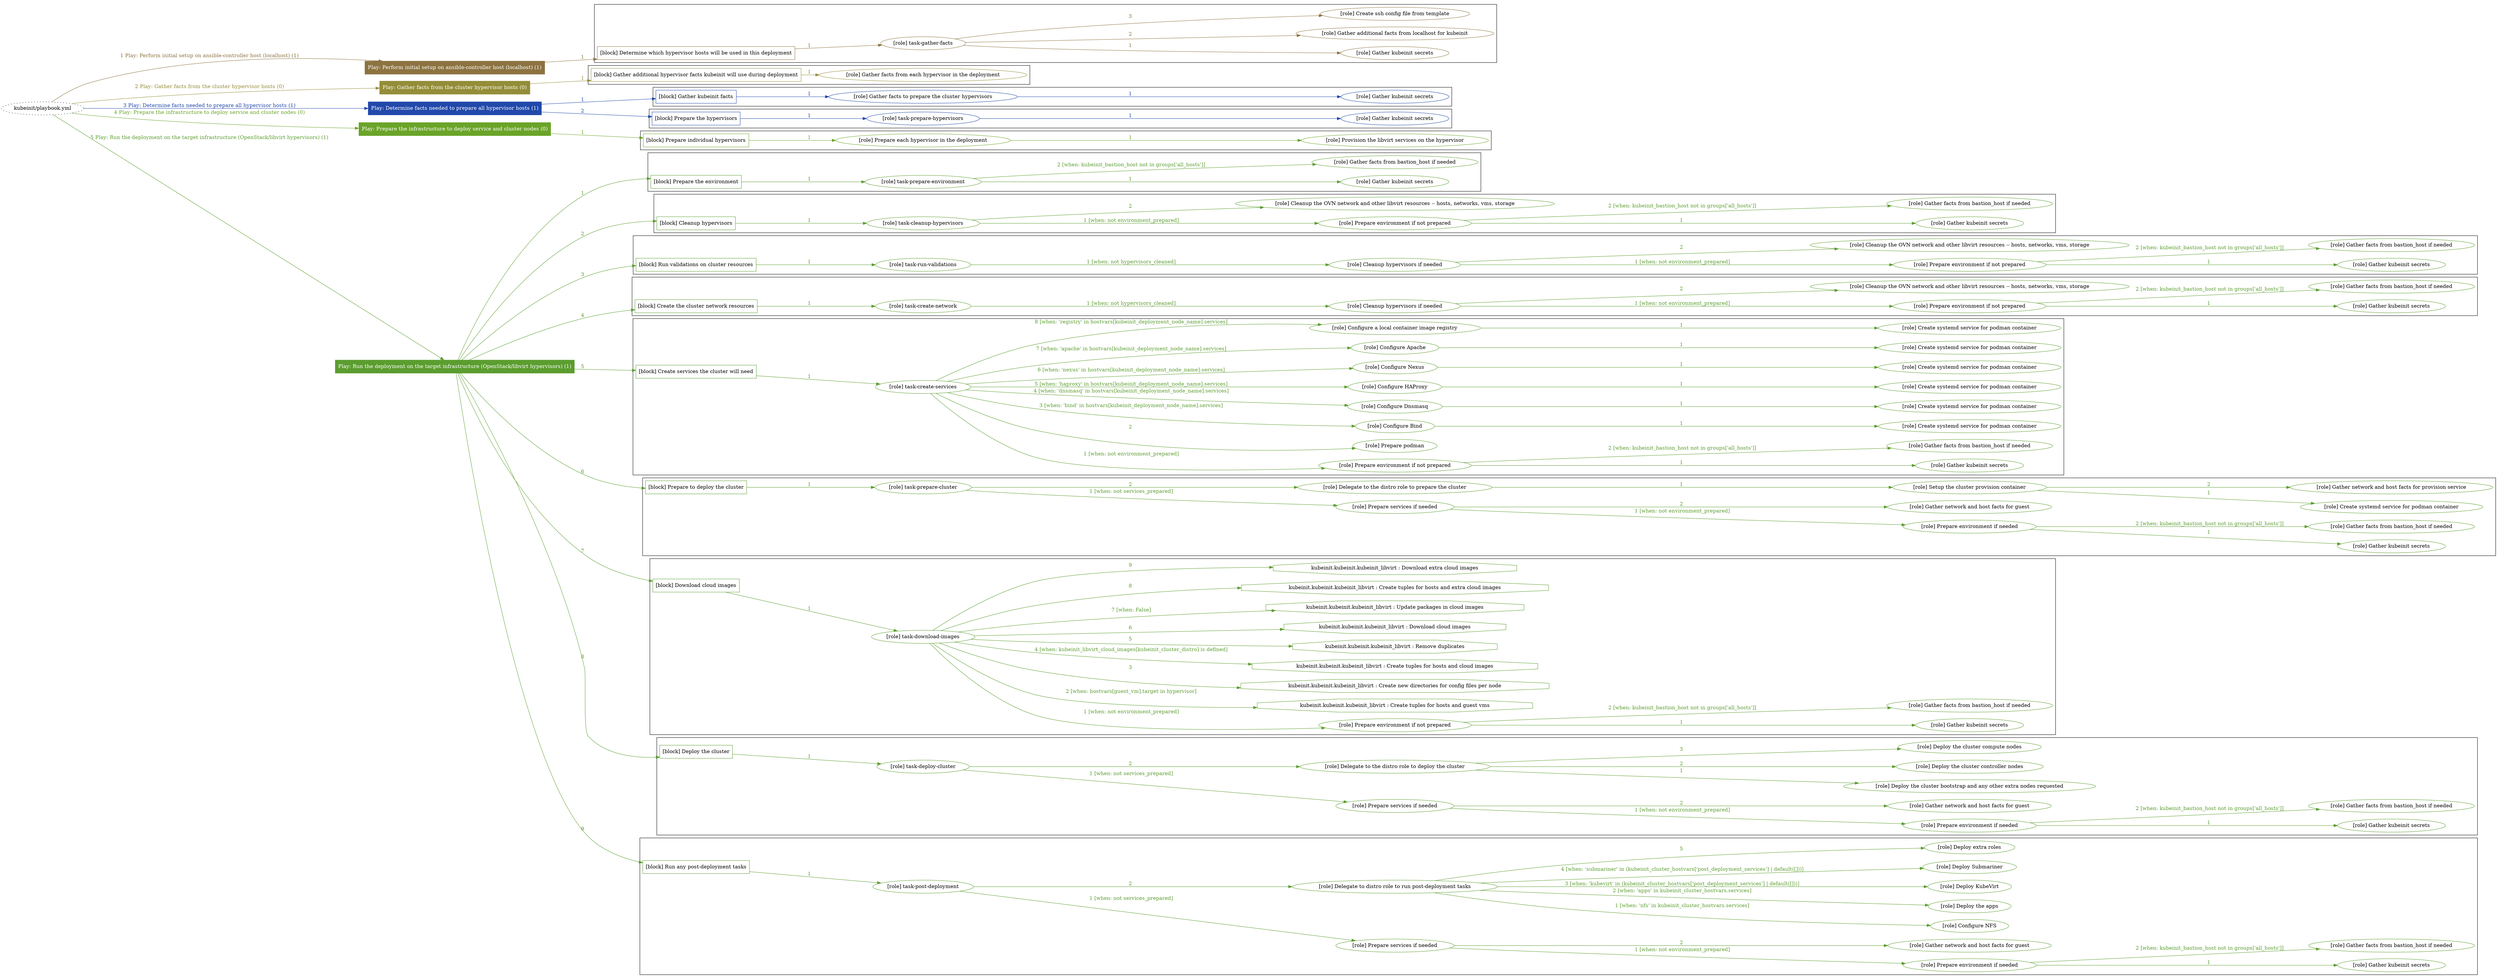 digraph {
	graph [concentrate=true ordering=in rankdir=LR ratio=fill]
	edge [esep=5 sep=10]
	"kubeinit/playbook.yml" [URL="/home/runner/work/kubeinit/kubeinit/kubeinit/playbook.yml" id=playbook_5574d47b style=dotted]
	"kubeinit/playbook.yml" -> play_efaaedbd [label="1 Play: Perform initial setup on ansible-controller host (localhost) (1)" color="#8c7340" fontcolor="#8c7340" id=edge_play_efaaedbd labeltooltip="1 Play: Perform initial setup on ansible-controller host (localhost) (1)" tooltip="1 Play: Perform initial setup on ansible-controller host (localhost) (1)"]
	subgraph "Play: Perform initial setup on ansible-controller host (localhost) (1)" {
		play_efaaedbd [label="Play: Perform initial setup on ansible-controller host (localhost) (1)" URL="/home/runner/work/kubeinit/kubeinit/kubeinit/playbook.yml" color="#8c7340" fontcolor="#ffffff" id=play_efaaedbd shape=box style=filled tooltip=localhost]
		play_efaaedbd -> block_be80c992 [label=1 color="#8c7340" fontcolor="#8c7340" id=edge_block_be80c992 labeltooltip=1 tooltip=1]
		subgraph cluster_block_be80c992 {
			block_be80c992 [label="[block] Determine which hypervisor hosts will be used in this deployment" URL="/home/runner/work/kubeinit/kubeinit/kubeinit/playbook.yml" color="#8c7340" id=block_be80c992 labeltooltip="Determine which hypervisor hosts will be used in this deployment" shape=box tooltip="Determine which hypervisor hosts will be used in this deployment"]
			block_be80c992 -> role_4907c255 [label="1 " color="#8c7340" fontcolor="#8c7340" id=edge_role_4907c255 labeltooltip="1 " tooltip="1 "]
			subgraph "task-gather-facts" {
				role_4907c255 [label="[role] task-gather-facts" URL="/home/runner/work/kubeinit/kubeinit/kubeinit/playbook.yml" color="#8c7340" id=role_4907c255 tooltip="task-gather-facts"]
				role_4907c255 -> role_66f04353 [label="1 " color="#8c7340" fontcolor="#8c7340" id=edge_role_66f04353 labeltooltip="1 " tooltip="1 "]
				subgraph "Gather kubeinit secrets" {
					role_66f04353 [label="[role] Gather kubeinit secrets" URL="/home/runner/.ansible/collections/ansible_collections/kubeinit/kubeinit/roles/kubeinit_prepare/tasks/build_hypervisors_group.yml" color="#8c7340" id=role_66f04353 tooltip="Gather kubeinit secrets"]
				}
				role_4907c255 -> role_47b46c3b [label="2 " color="#8c7340" fontcolor="#8c7340" id=edge_role_47b46c3b labeltooltip="2 " tooltip="2 "]
				subgraph "Gather additional facts from localhost for kubeinit" {
					role_47b46c3b [label="[role] Gather additional facts from localhost for kubeinit" URL="/home/runner/.ansible/collections/ansible_collections/kubeinit/kubeinit/roles/kubeinit_prepare/tasks/build_hypervisors_group.yml" color="#8c7340" id=role_47b46c3b tooltip="Gather additional facts from localhost for kubeinit"]
				}
				role_4907c255 -> role_70f7f80c [label="3 " color="#8c7340" fontcolor="#8c7340" id=edge_role_70f7f80c labeltooltip="3 " tooltip="3 "]
				subgraph "Create ssh config file from template" {
					role_70f7f80c [label="[role] Create ssh config file from template" URL="/home/runner/.ansible/collections/ansible_collections/kubeinit/kubeinit/roles/kubeinit_prepare/tasks/build_hypervisors_group.yml" color="#8c7340" id=role_70f7f80c tooltip="Create ssh config file from template"]
				}
			}
		}
	}
	"kubeinit/playbook.yml" -> play_ad003c8d [label="2 Play: Gather facts from the cluster hypervisor hosts (0)" color="#948d38" fontcolor="#948d38" id=edge_play_ad003c8d labeltooltip="2 Play: Gather facts from the cluster hypervisor hosts (0)" tooltip="2 Play: Gather facts from the cluster hypervisor hosts (0)"]
	subgraph "Play: Gather facts from the cluster hypervisor hosts (0)" {
		play_ad003c8d [label="Play: Gather facts from the cluster hypervisor hosts (0)" URL="/home/runner/work/kubeinit/kubeinit/kubeinit/playbook.yml" color="#948d38" fontcolor="#ffffff" id=play_ad003c8d shape=box style=filled tooltip="Play: Gather facts from the cluster hypervisor hosts (0)"]
		play_ad003c8d -> block_4403f5e2 [label=1 color="#948d38" fontcolor="#948d38" id=edge_block_4403f5e2 labeltooltip=1 tooltip=1]
		subgraph cluster_block_4403f5e2 {
			block_4403f5e2 [label="[block] Gather additional hypervisor facts kubeinit will use during deployment" URL="/home/runner/work/kubeinit/kubeinit/kubeinit/playbook.yml" color="#948d38" id=block_4403f5e2 labeltooltip="Gather additional hypervisor facts kubeinit will use during deployment" shape=box tooltip="Gather additional hypervisor facts kubeinit will use during deployment"]
			block_4403f5e2 -> role_fa6f862f [label="1 " color="#948d38" fontcolor="#948d38" id=edge_role_fa6f862f labeltooltip="1 " tooltip="1 "]
			subgraph "Gather facts from each hypervisor in the deployment" {
				role_fa6f862f [label="[role] Gather facts from each hypervisor in the deployment" URL="/home/runner/work/kubeinit/kubeinit/kubeinit/playbook.yml" color="#948d38" id=role_fa6f862f tooltip="Gather facts from each hypervisor in the deployment"]
			}
		}
	}
	"kubeinit/playbook.yml" -> play_78705329 [label="3 Play: Determine facts needed to prepare all hypervisor hosts (1)" color="#2148ab" fontcolor="#2148ab" id=edge_play_78705329 labeltooltip="3 Play: Determine facts needed to prepare all hypervisor hosts (1)" tooltip="3 Play: Determine facts needed to prepare all hypervisor hosts (1)"]
	subgraph "Play: Determine facts needed to prepare all hypervisor hosts (1)" {
		play_78705329 [label="Play: Determine facts needed to prepare all hypervisor hosts (1)" URL="/home/runner/work/kubeinit/kubeinit/kubeinit/playbook.yml" color="#2148ab" fontcolor="#ffffff" id=play_78705329 shape=box style=filled tooltip=localhost]
		play_78705329 -> block_fab9b872 [label=1 color="#2148ab" fontcolor="#2148ab" id=edge_block_fab9b872 labeltooltip=1 tooltip=1]
		subgraph cluster_block_fab9b872 {
			block_fab9b872 [label="[block] Gather kubeinit facts" URL="/home/runner/work/kubeinit/kubeinit/kubeinit/playbook.yml" color="#2148ab" id=block_fab9b872 labeltooltip="Gather kubeinit facts" shape=box tooltip="Gather kubeinit facts"]
			block_fab9b872 -> role_facc4a7f [label="1 " color="#2148ab" fontcolor="#2148ab" id=edge_role_facc4a7f labeltooltip="1 " tooltip="1 "]
			subgraph "Gather facts to prepare the cluster hypervisors" {
				role_facc4a7f [label="[role] Gather facts to prepare the cluster hypervisors" URL="/home/runner/work/kubeinit/kubeinit/kubeinit/playbook.yml" color="#2148ab" id=role_facc4a7f tooltip="Gather facts to prepare the cluster hypervisors"]
				role_facc4a7f -> role_8eee505b [label="1 " color="#2148ab" fontcolor="#2148ab" id=edge_role_8eee505b labeltooltip="1 " tooltip="1 "]
				subgraph "Gather kubeinit secrets" {
					role_8eee505b [label="[role] Gather kubeinit secrets" URL="/home/runner/.ansible/collections/ansible_collections/kubeinit/kubeinit/roles/kubeinit_prepare/tasks/gather_kubeinit_facts.yml" color="#2148ab" id=role_8eee505b tooltip="Gather kubeinit secrets"]
				}
			}
		}
		play_78705329 -> block_17965f5e [label=2 color="#2148ab" fontcolor="#2148ab" id=edge_block_17965f5e labeltooltip=2 tooltip=2]
		subgraph cluster_block_17965f5e {
			block_17965f5e [label="[block] Prepare the hypervisors" URL="/home/runner/work/kubeinit/kubeinit/kubeinit/playbook.yml" color="#2148ab" id=block_17965f5e labeltooltip="Prepare the hypervisors" shape=box tooltip="Prepare the hypervisors"]
			block_17965f5e -> role_9a1d8f08 [label="1 " color="#2148ab" fontcolor="#2148ab" id=edge_role_9a1d8f08 labeltooltip="1 " tooltip="1 "]
			subgraph "task-prepare-hypervisors" {
				role_9a1d8f08 [label="[role] task-prepare-hypervisors" URL="/home/runner/work/kubeinit/kubeinit/kubeinit/playbook.yml" color="#2148ab" id=role_9a1d8f08 tooltip="task-prepare-hypervisors"]
				role_9a1d8f08 -> role_acd3289c [label="1 " color="#2148ab" fontcolor="#2148ab" id=edge_role_acd3289c labeltooltip="1 " tooltip="1 "]
				subgraph "Gather kubeinit secrets" {
					role_acd3289c [label="[role] Gather kubeinit secrets" URL="/home/runner/.ansible/collections/ansible_collections/kubeinit/kubeinit/roles/kubeinit_prepare/tasks/gather_kubeinit_facts.yml" color="#2148ab" id=role_acd3289c tooltip="Gather kubeinit secrets"]
				}
			}
		}
	}
	"kubeinit/playbook.yml" -> play_6808b8c1 [label="4 Play: Prepare the infrastructure to deploy service and cluster nodes (0)" color="#6aa428" fontcolor="#6aa428" id=edge_play_6808b8c1 labeltooltip="4 Play: Prepare the infrastructure to deploy service and cluster nodes (0)" tooltip="4 Play: Prepare the infrastructure to deploy service and cluster nodes (0)"]
	subgraph "Play: Prepare the infrastructure to deploy service and cluster nodes (0)" {
		play_6808b8c1 [label="Play: Prepare the infrastructure to deploy service and cluster nodes (0)" URL="/home/runner/work/kubeinit/kubeinit/kubeinit/playbook.yml" color="#6aa428" fontcolor="#ffffff" id=play_6808b8c1 shape=box style=filled tooltip="Play: Prepare the infrastructure to deploy service and cluster nodes (0)"]
		play_6808b8c1 -> block_9ea37d31 [label=1 color="#6aa428" fontcolor="#6aa428" id=edge_block_9ea37d31 labeltooltip=1 tooltip=1]
		subgraph cluster_block_9ea37d31 {
			block_9ea37d31 [label="[block] Prepare individual hypervisors" URL="/home/runner/work/kubeinit/kubeinit/kubeinit/playbook.yml" color="#6aa428" id=block_9ea37d31 labeltooltip="Prepare individual hypervisors" shape=box tooltip="Prepare individual hypervisors"]
			block_9ea37d31 -> role_13fe3be4 [label="1 " color="#6aa428" fontcolor="#6aa428" id=edge_role_13fe3be4 labeltooltip="1 " tooltip="1 "]
			subgraph "Prepare each hypervisor in the deployment" {
				role_13fe3be4 [label="[role] Prepare each hypervisor in the deployment" URL="/home/runner/work/kubeinit/kubeinit/kubeinit/playbook.yml" color="#6aa428" id=role_13fe3be4 tooltip="Prepare each hypervisor in the deployment"]
				role_13fe3be4 -> role_abbfbe08 [label="1 " color="#6aa428" fontcolor="#6aa428" id=edge_role_abbfbe08 labeltooltip="1 " tooltip="1 "]
				subgraph "Provision the libvirt services on the hypervisor" {
					role_abbfbe08 [label="[role] Provision the libvirt services on the hypervisor" URL="/home/runner/.ansible/collections/ansible_collections/kubeinit/kubeinit/roles/kubeinit_prepare/tasks/prepare_hypervisor.yml" color="#6aa428" id=role_abbfbe08 tooltip="Provision the libvirt services on the hypervisor"]
				}
			}
		}
	}
	"kubeinit/playbook.yml" -> play_e068414d [label="5 Play: Run the deployment on the target infrastructure (OpenStack/libvirt hypervisors) (1)" color="#5b9d2f" fontcolor="#5b9d2f" id=edge_play_e068414d labeltooltip="5 Play: Run the deployment on the target infrastructure (OpenStack/libvirt hypervisors) (1)" tooltip="5 Play: Run the deployment on the target infrastructure (OpenStack/libvirt hypervisors) (1)"]
	subgraph "Play: Run the deployment on the target infrastructure (OpenStack/libvirt hypervisors) (1)" {
		play_e068414d [label="Play: Run the deployment on the target infrastructure (OpenStack/libvirt hypervisors) (1)" URL="/home/runner/work/kubeinit/kubeinit/kubeinit/playbook.yml" color="#5b9d2f" fontcolor="#ffffff" id=play_e068414d shape=box style=filled tooltip=localhost]
		play_e068414d -> block_a24ca590 [label=1 color="#5b9d2f" fontcolor="#5b9d2f" id=edge_block_a24ca590 labeltooltip=1 tooltip=1]
		subgraph cluster_block_a24ca590 {
			block_a24ca590 [label="[block] Prepare the environment" URL="/home/runner/work/kubeinit/kubeinit/kubeinit/playbook.yml" color="#5b9d2f" id=block_a24ca590 labeltooltip="Prepare the environment" shape=box tooltip="Prepare the environment"]
			block_a24ca590 -> role_78e5b63f [label="1 " color="#5b9d2f" fontcolor="#5b9d2f" id=edge_role_78e5b63f labeltooltip="1 " tooltip="1 "]
			subgraph "task-prepare-environment" {
				role_78e5b63f [label="[role] task-prepare-environment" URL="/home/runner/work/kubeinit/kubeinit/kubeinit/playbook.yml" color="#5b9d2f" id=role_78e5b63f tooltip="task-prepare-environment"]
				role_78e5b63f -> role_f8fb3b05 [label="1 " color="#5b9d2f" fontcolor="#5b9d2f" id=edge_role_f8fb3b05 labeltooltip="1 " tooltip="1 "]
				subgraph "Gather kubeinit secrets" {
					role_f8fb3b05 [label="[role] Gather kubeinit secrets" URL="/home/runner/.ansible/collections/ansible_collections/kubeinit/kubeinit/roles/kubeinit_prepare/tasks/gather_kubeinit_facts.yml" color="#5b9d2f" id=role_f8fb3b05 tooltip="Gather kubeinit secrets"]
				}
				role_78e5b63f -> role_6b4f7113 [label="2 [when: kubeinit_bastion_host not in groups['all_hosts']]" color="#5b9d2f" fontcolor="#5b9d2f" id=edge_role_6b4f7113 labeltooltip="2 [when: kubeinit_bastion_host not in groups['all_hosts']]" tooltip="2 [when: kubeinit_bastion_host not in groups['all_hosts']]"]
				subgraph "Gather facts from bastion_host if needed" {
					role_6b4f7113 [label="[role] Gather facts from bastion_host if needed" URL="/home/runner/.ansible/collections/ansible_collections/kubeinit/kubeinit/roles/kubeinit_prepare/tasks/main.yml" color="#5b9d2f" id=role_6b4f7113 tooltip="Gather facts from bastion_host if needed"]
				}
			}
		}
		play_e068414d -> block_6bac7853 [label=2 color="#5b9d2f" fontcolor="#5b9d2f" id=edge_block_6bac7853 labeltooltip=2 tooltip=2]
		subgraph cluster_block_6bac7853 {
			block_6bac7853 [label="[block] Cleanup hypervisors" URL="/home/runner/work/kubeinit/kubeinit/kubeinit/playbook.yml" color="#5b9d2f" id=block_6bac7853 labeltooltip="Cleanup hypervisors" shape=box tooltip="Cleanup hypervisors"]
			block_6bac7853 -> role_c4df9ad9 [label="1 " color="#5b9d2f" fontcolor="#5b9d2f" id=edge_role_c4df9ad9 labeltooltip="1 " tooltip="1 "]
			subgraph "task-cleanup-hypervisors" {
				role_c4df9ad9 [label="[role] task-cleanup-hypervisors" URL="/home/runner/work/kubeinit/kubeinit/kubeinit/playbook.yml" color="#5b9d2f" id=role_c4df9ad9 tooltip="task-cleanup-hypervisors"]
				role_c4df9ad9 -> role_1fa34270 [label="1 [when: not environment_prepared]" color="#5b9d2f" fontcolor="#5b9d2f" id=edge_role_1fa34270 labeltooltip="1 [when: not environment_prepared]" tooltip="1 [when: not environment_prepared]"]
				subgraph "Prepare environment if not prepared" {
					role_1fa34270 [label="[role] Prepare environment if not prepared" URL="/home/runner/.ansible/collections/ansible_collections/kubeinit/kubeinit/roles/kubeinit_libvirt/tasks/cleanup_hypervisors.yml" color="#5b9d2f" id=role_1fa34270 tooltip="Prepare environment if not prepared"]
					role_1fa34270 -> role_d3960803 [label="1 " color="#5b9d2f" fontcolor="#5b9d2f" id=edge_role_d3960803 labeltooltip="1 " tooltip="1 "]
					subgraph "Gather kubeinit secrets" {
						role_d3960803 [label="[role] Gather kubeinit secrets" URL="/home/runner/.ansible/collections/ansible_collections/kubeinit/kubeinit/roles/kubeinit_prepare/tasks/gather_kubeinit_facts.yml" color="#5b9d2f" id=role_d3960803 tooltip="Gather kubeinit secrets"]
					}
					role_1fa34270 -> role_41c220b5 [label="2 [when: kubeinit_bastion_host not in groups['all_hosts']]" color="#5b9d2f" fontcolor="#5b9d2f" id=edge_role_41c220b5 labeltooltip="2 [when: kubeinit_bastion_host not in groups['all_hosts']]" tooltip="2 [when: kubeinit_bastion_host not in groups['all_hosts']]"]
					subgraph "Gather facts from bastion_host if needed" {
						role_41c220b5 [label="[role] Gather facts from bastion_host if needed" URL="/home/runner/.ansible/collections/ansible_collections/kubeinit/kubeinit/roles/kubeinit_prepare/tasks/main.yml" color="#5b9d2f" id=role_41c220b5 tooltip="Gather facts from bastion_host if needed"]
					}
				}
				role_c4df9ad9 -> role_517a5a92 [label="2 " color="#5b9d2f" fontcolor="#5b9d2f" id=edge_role_517a5a92 labeltooltip="2 " tooltip="2 "]
				subgraph "Cleanup the OVN network and other libvirt resources -- hosts, networks, vms, storage" {
					role_517a5a92 [label="[role] Cleanup the OVN network and other libvirt resources -- hosts, networks, vms, storage" URL="/home/runner/.ansible/collections/ansible_collections/kubeinit/kubeinit/roles/kubeinit_libvirt/tasks/cleanup_hypervisors.yml" color="#5b9d2f" id=role_517a5a92 tooltip="Cleanup the OVN network and other libvirt resources -- hosts, networks, vms, storage"]
				}
			}
		}
		play_e068414d -> block_639bce04 [label=3 color="#5b9d2f" fontcolor="#5b9d2f" id=edge_block_639bce04 labeltooltip=3 tooltip=3]
		subgraph cluster_block_639bce04 {
			block_639bce04 [label="[block] Run validations on cluster resources" URL="/home/runner/work/kubeinit/kubeinit/kubeinit/playbook.yml" color="#5b9d2f" id=block_639bce04 labeltooltip="Run validations on cluster resources" shape=box tooltip="Run validations on cluster resources"]
			block_639bce04 -> role_5d14958a [label="1 " color="#5b9d2f" fontcolor="#5b9d2f" id=edge_role_5d14958a labeltooltip="1 " tooltip="1 "]
			subgraph "task-run-validations" {
				role_5d14958a [label="[role] task-run-validations" URL="/home/runner/work/kubeinit/kubeinit/kubeinit/playbook.yml" color="#5b9d2f" id=role_5d14958a tooltip="task-run-validations"]
				role_5d14958a -> role_1afa5b0d [label="1 [when: not hypervisors_cleaned]" color="#5b9d2f" fontcolor="#5b9d2f" id=edge_role_1afa5b0d labeltooltip="1 [when: not hypervisors_cleaned]" tooltip="1 [when: not hypervisors_cleaned]"]
				subgraph "Cleanup hypervisors if needed" {
					role_1afa5b0d [label="[role] Cleanup hypervisors if needed" URL="/home/runner/.ansible/collections/ansible_collections/kubeinit/kubeinit/roles/kubeinit_validations/tasks/main.yml" color="#5b9d2f" id=role_1afa5b0d tooltip="Cleanup hypervisors if needed"]
					role_1afa5b0d -> role_b243f1c9 [label="1 [when: not environment_prepared]" color="#5b9d2f" fontcolor="#5b9d2f" id=edge_role_b243f1c9 labeltooltip="1 [when: not environment_prepared]" tooltip="1 [when: not environment_prepared]"]
					subgraph "Prepare environment if not prepared" {
						role_b243f1c9 [label="[role] Prepare environment if not prepared" URL="/home/runner/.ansible/collections/ansible_collections/kubeinit/kubeinit/roles/kubeinit_libvirt/tasks/cleanup_hypervisors.yml" color="#5b9d2f" id=role_b243f1c9 tooltip="Prepare environment if not prepared"]
						role_b243f1c9 -> role_8ae09381 [label="1 " color="#5b9d2f" fontcolor="#5b9d2f" id=edge_role_8ae09381 labeltooltip="1 " tooltip="1 "]
						subgraph "Gather kubeinit secrets" {
							role_8ae09381 [label="[role] Gather kubeinit secrets" URL="/home/runner/.ansible/collections/ansible_collections/kubeinit/kubeinit/roles/kubeinit_prepare/tasks/gather_kubeinit_facts.yml" color="#5b9d2f" id=role_8ae09381 tooltip="Gather kubeinit secrets"]
						}
						role_b243f1c9 -> role_47a93df9 [label="2 [when: kubeinit_bastion_host not in groups['all_hosts']]" color="#5b9d2f" fontcolor="#5b9d2f" id=edge_role_47a93df9 labeltooltip="2 [when: kubeinit_bastion_host not in groups['all_hosts']]" tooltip="2 [when: kubeinit_bastion_host not in groups['all_hosts']]"]
						subgraph "Gather facts from bastion_host if needed" {
							role_47a93df9 [label="[role] Gather facts from bastion_host if needed" URL="/home/runner/.ansible/collections/ansible_collections/kubeinit/kubeinit/roles/kubeinit_prepare/tasks/main.yml" color="#5b9d2f" id=role_47a93df9 tooltip="Gather facts from bastion_host if needed"]
						}
					}
					role_1afa5b0d -> role_e49b5b0c [label="2 " color="#5b9d2f" fontcolor="#5b9d2f" id=edge_role_e49b5b0c labeltooltip="2 " tooltip="2 "]
					subgraph "Cleanup the OVN network and other libvirt resources -- hosts, networks, vms, storage" {
						role_e49b5b0c [label="[role] Cleanup the OVN network and other libvirt resources -- hosts, networks, vms, storage" URL="/home/runner/.ansible/collections/ansible_collections/kubeinit/kubeinit/roles/kubeinit_libvirt/tasks/cleanup_hypervisors.yml" color="#5b9d2f" id=role_e49b5b0c tooltip="Cleanup the OVN network and other libvirt resources -- hosts, networks, vms, storage"]
					}
				}
			}
		}
		play_e068414d -> block_6188fbfd [label=4 color="#5b9d2f" fontcolor="#5b9d2f" id=edge_block_6188fbfd labeltooltip=4 tooltip=4]
		subgraph cluster_block_6188fbfd {
			block_6188fbfd [label="[block] Create the cluster network resources" URL="/home/runner/work/kubeinit/kubeinit/kubeinit/playbook.yml" color="#5b9d2f" id=block_6188fbfd labeltooltip="Create the cluster network resources" shape=box tooltip="Create the cluster network resources"]
			block_6188fbfd -> role_4af3bd01 [label="1 " color="#5b9d2f" fontcolor="#5b9d2f" id=edge_role_4af3bd01 labeltooltip="1 " tooltip="1 "]
			subgraph "task-create-network" {
				role_4af3bd01 [label="[role] task-create-network" URL="/home/runner/work/kubeinit/kubeinit/kubeinit/playbook.yml" color="#5b9d2f" id=role_4af3bd01 tooltip="task-create-network"]
				role_4af3bd01 -> role_e90b97e4 [label="1 [when: not hypervisors_cleaned]" color="#5b9d2f" fontcolor="#5b9d2f" id=edge_role_e90b97e4 labeltooltip="1 [when: not hypervisors_cleaned]" tooltip="1 [when: not hypervisors_cleaned]"]
				subgraph "Cleanup hypervisors if needed" {
					role_e90b97e4 [label="[role] Cleanup hypervisors if needed" URL="/home/runner/.ansible/collections/ansible_collections/kubeinit/kubeinit/roles/kubeinit_libvirt/tasks/create_network.yml" color="#5b9d2f" id=role_e90b97e4 tooltip="Cleanup hypervisors if needed"]
					role_e90b97e4 -> role_48407370 [label="1 [when: not environment_prepared]" color="#5b9d2f" fontcolor="#5b9d2f" id=edge_role_48407370 labeltooltip="1 [when: not environment_prepared]" tooltip="1 [when: not environment_prepared]"]
					subgraph "Prepare environment if not prepared" {
						role_48407370 [label="[role] Prepare environment if not prepared" URL="/home/runner/.ansible/collections/ansible_collections/kubeinit/kubeinit/roles/kubeinit_libvirt/tasks/cleanup_hypervisors.yml" color="#5b9d2f" id=role_48407370 tooltip="Prepare environment if not prepared"]
						role_48407370 -> role_b7f5c484 [label="1 " color="#5b9d2f" fontcolor="#5b9d2f" id=edge_role_b7f5c484 labeltooltip="1 " tooltip="1 "]
						subgraph "Gather kubeinit secrets" {
							role_b7f5c484 [label="[role] Gather kubeinit secrets" URL="/home/runner/.ansible/collections/ansible_collections/kubeinit/kubeinit/roles/kubeinit_prepare/tasks/gather_kubeinit_facts.yml" color="#5b9d2f" id=role_b7f5c484 tooltip="Gather kubeinit secrets"]
						}
						role_48407370 -> role_b61a910a [label="2 [when: kubeinit_bastion_host not in groups['all_hosts']]" color="#5b9d2f" fontcolor="#5b9d2f" id=edge_role_b61a910a labeltooltip="2 [when: kubeinit_bastion_host not in groups['all_hosts']]" tooltip="2 [when: kubeinit_bastion_host not in groups['all_hosts']]"]
						subgraph "Gather facts from bastion_host if needed" {
							role_b61a910a [label="[role] Gather facts from bastion_host if needed" URL="/home/runner/.ansible/collections/ansible_collections/kubeinit/kubeinit/roles/kubeinit_prepare/tasks/main.yml" color="#5b9d2f" id=role_b61a910a tooltip="Gather facts from bastion_host if needed"]
						}
					}
					role_e90b97e4 -> role_8a641566 [label="2 " color="#5b9d2f" fontcolor="#5b9d2f" id=edge_role_8a641566 labeltooltip="2 " tooltip="2 "]
					subgraph "Cleanup the OVN network and other libvirt resources -- hosts, networks, vms, storage" {
						role_8a641566 [label="[role] Cleanup the OVN network and other libvirt resources -- hosts, networks, vms, storage" URL="/home/runner/.ansible/collections/ansible_collections/kubeinit/kubeinit/roles/kubeinit_libvirt/tasks/cleanup_hypervisors.yml" color="#5b9d2f" id=role_8a641566 tooltip="Cleanup the OVN network and other libvirt resources -- hosts, networks, vms, storage"]
					}
				}
			}
		}
		play_e068414d -> block_506b2b48 [label=5 color="#5b9d2f" fontcolor="#5b9d2f" id=edge_block_506b2b48 labeltooltip=5 tooltip=5]
		subgraph cluster_block_506b2b48 {
			block_506b2b48 [label="[block] Create services the cluster will need" URL="/home/runner/work/kubeinit/kubeinit/kubeinit/playbook.yml" color="#5b9d2f" id=block_506b2b48 labeltooltip="Create services the cluster will need" shape=box tooltip="Create services the cluster will need"]
			block_506b2b48 -> role_71e3f31b [label="1 " color="#5b9d2f" fontcolor="#5b9d2f" id=edge_role_71e3f31b labeltooltip="1 " tooltip="1 "]
			subgraph "task-create-services" {
				role_71e3f31b [label="[role] task-create-services" URL="/home/runner/work/kubeinit/kubeinit/kubeinit/playbook.yml" color="#5b9d2f" id=role_71e3f31b tooltip="task-create-services"]
				role_71e3f31b -> role_48c5a1e7 [label="1 [when: not environment_prepared]" color="#5b9d2f" fontcolor="#5b9d2f" id=edge_role_48c5a1e7 labeltooltip="1 [when: not environment_prepared]" tooltip="1 [when: not environment_prepared]"]
				subgraph "Prepare environment if not prepared" {
					role_48c5a1e7 [label="[role] Prepare environment if not prepared" URL="/home/runner/.ansible/collections/ansible_collections/kubeinit/kubeinit/roles/kubeinit_services/tasks/main.yml" color="#5b9d2f" id=role_48c5a1e7 tooltip="Prepare environment if not prepared"]
					role_48c5a1e7 -> role_16b933e2 [label="1 " color="#5b9d2f" fontcolor="#5b9d2f" id=edge_role_16b933e2 labeltooltip="1 " tooltip="1 "]
					subgraph "Gather kubeinit secrets" {
						role_16b933e2 [label="[role] Gather kubeinit secrets" URL="/home/runner/.ansible/collections/ansible_collections/kubeinit/kubeinit/roles/kubeinit_prepare/tasks/gather_kubeinit_facts.yml" color="#5b9d2f" id=role_16b933e2 tooltip="Gather kubeinit secrets"]
					}
					role_48c5a1e7 -> role_2c190fea [label="2 [when: kubeinit_bastion_host not in groups['all_hosts']]" color="#5b9d2f" fontcolor="#5b9d2f" id=edge_role_2c190fea labeltooltip="2 [when: kubeinit_bastion_host not in groups['all_hosts']]" tooltip="2 [when: kubeinit_bastion_host not in groups['all_hosts']]"]
					subgraph "Gather facts from bastion_host if needed" {
						role_2c190fea [label="[role] Gather facts from bastion_host if needed" URL="/home/runner/.ansible/collections/ansible_collections/kubeinit/kubeinit/roles/kubeinit_prepare/tasks/main.yml" color="#5b9d2f" id=role_2c190fea tooltip="Gather facts from bastion_host if needed"]
					}
				}
				role_71e3f31b -> role_5f3c4b42 [label="2 " color="#5b9d2f" fontcolor="#5b9d2f" id=edge_role_5f3c4b42 labeltooltip="2 " tooltip="2 "]
				subgraph "Prepare podman" {
					role_5f3c4b42 [label="[role] Prepare podman" URL="/home/runner/.ansible/collections/ansible_collections/kubeinit/kubeinit/roles/kubeinit_services/tasks/00_create_service_pod.yml" color="#5b9d2f" id=role_5f3c4b42 tooltip="Prepare podman"]
				}
				role_71e3f31b -> role_bb346912 [label="3 [when: 'bind' in hostvars[kubeinit_deployment_node_name].services]" color="#5b9d2f" fontcolor="#5b9d2f" id=edge_role_bb346912 labeltooltip="3 [when: 'bind' in hostvars[kubeinit_deployment_node_name].services]" tooltip="3 [when: 'bind' in hostvars[kubeinit_deployment_node_name].services]"]
				subgraph "Configure Bind" {
					role_bb346912 [label="[role] Configure Bind" URL="/home/runner/.ansible/collections/ansible_collections/kubeinit/kubeinit/roles/kubeinit_services/tasks/start_services_containers.yml" color="#5b9d2f" id=role_bb346912 tooltip="Configure Bind"]
					role_bb346912 -> role_247e7c84 [label="1 " color="#5b9d2f" fontcolor="#5b9d2f" id=edge_role_247e7c84 labeltooltip="1 " tooltip="1 "]
					subgraph "Create systemd service for podman container" {
						role_247e7c84 [label="[role] Create systemd service for podman container" URL="/home/runner/.ansible/collections/ansible_collections/kubeinit/kubeinit/roles/kubeinit_bind/tasks/main.yml" color="#5b9d2f" id=role_247e7c84 tooltip="Create systemd service for podman container"]
					}
				}
				role_71e3f31b -> role_6b4e6167 [label="4 [when: 'dnsmasq' in hostvars[kubeinit_deployment_node_name].services]" color="#5b9d2f" fontcolor="#5b9d2f" id=edge_role_6b4e6167 labeltooltip="4 [when: 'dnsmasq' in hostvars[kubeinit_deployment_node_name].services]" tooltip="4 [when: 'dnsmasq' in hostvars[kubeinit_deployment_node_name].services]"]
				subgraph "Configure Dnsmasq" {
					role_6b4e6167 [label="[role] Configure Dnsmasq" URL="/home/runner/.ansible/collections/ansible_collections/kubeinit/kubeinit/roles/kubeinit_services/tasks/start_services_containers.yml" color="#5b9d2f" id=role_6b4e6167 tooltip="Configure Dnsmasq"]
					role_6b4e6167 -> role_fb57059a [label="1 " color="#5b9d2f" fontcolor="#5b9d2f" id=edge_role_fb57059a labeltooltip="1 " tooltip="1 "]
					subgraph "Create systemd service for podman container" {
						role_fb57059a [label="[role] Create systemd service for podman container" URL="/home/runner/.ansible/collections/ansible_collections/kubeinit/kubeinit/roles/kubeinit_dnsmasq/tasks/main.yml" color="#5b9d2f" id=role_fb57059a tooltip="Create systemd service for podman container"]
					}
				}
				role_71e3f31b -> role_01289272 [label="5 [when: 'haproxy' in hostvars[kubeinit_deployment_node_name].services]" color="#5b9d2f" fontcolor="#5b9d2f" id=edge_role_01289272 labeltooltip="5 [when: 'haproxy' in hostvars[kubeinit_deployment_node_name].services]" tooltip="5 [when: 'haproxy' in hostvars[kubeinit_deployment_node_name].services]"]
				subgraph "Configure HAProxy" {
					role_01289272 [label="[role] Configure HAProxy" URL="/home/runner/.ansible/collections/ansible_collections/kubeinit/kubeinit/roles/kubeinit_services/tasks/start_services_containers.yml" color="#5b9d2f" id=role_01289272 tooltip="Configure HAProxy"]
					role_01289272 -> role_9ed3b736 [label="1 " color="#5b9d2f" fontcolor="#5b9d2f" id=edge_role_9ed3b736 labeltooltip="1 " tooltip="1 "]
					subgraph "Create systemd service for podman container" {
						role_9ed3b736 [label="[role] Create systemd service for podman container" URL="/home/runner/.ansible/collections/ansible_collections/kubeinit/kubeinit/roles/kubeinit_haproxy/tasks/main.yml" color="#5b9d2f" id=role_9ed3b736 tooltip="Create systemd service for podman container"]
					}
				}
				role_71e3f31b -> role_50eb9ce0 [label="6 [when: 'nexus' in hostvars[kubeinit_deployment_node_name].services]" color="#5b9d2f" fontcolor="#5b9d2f" id=edge_role_50eb9ce0 labeltooltip="6 [when: 'nexus' in hostvars[kubeinit_deployment_node_name].services]" tooltip="6 [when: 'nexus' in hostvars[kubeinit_deployment_node_name].services]"]
				subgraph "Configure Nexus" {
					role_50eb9ce0 [label="[role] Configure Nexus" URL="/home/runner/.ansible/collections/ansible_collections/kubeinit/kubeinit/roles/kubeinit_services/tasks/start_services_containers.yml" color="#5b9d2f" id=role_50eb9ce0 tooltip="Configure Nexus"]
					role_50eb9ce0 -> role_0f0bb070 [label="1 " color="#5b9d2f" fontcolor="#5b9d2f" id=edge_role_0f0bb070 labeltooltip="1 " tooltip="1 "]
					subgraph "Create systemd service for podman container" {
						role_0f0bb070 [label="[role] Create systemd service for podman container" URL="/home/runner/.ansible/collections/ansible_collections/kubeinit/kubeinit/roles/kubeinit_nexus/tasks/main.yml" color="#5b9d2f" id=role_0f0bb070 tooltip="Create systemd service for podman container"]
					}
				}
				role_71e3f31b -> role_268fef50 [label="7 [when: 'apache' in hostvars[kubeinit_deployment_node_name].services]" color="#5b9d2f" fontcolor="#5b9d2f" id=edge_role_268fef50 labeltooltip="7 [when: 'apache' in hostvars[kubeinit_deployment_node_name].services]" tooltip="7 [when: 'apache' in hostvars[kubeinit_deployment_node_name].services]"]
				subgraph "Configure Apache" {
					role_268fef50 [label="[role] Configure Apache" URL="/home/runner/.ansible/collections/ansible_collections/kubeinit/kubeinit/roles/kubeinit_services/tasks/start_services_containers.yml" color="#5b9d2f" id=role_268fef50 tooltip="Configure Apache"]
					role_268fef50 -> role_338014ce [label="1 " color="#5b9d2f" fontcolor="#5b9d2f" id=edge_role_338014ce labeltooltip="1 " tooltip="1 "]
					subgraph "Create systemd service for podman container" {
						role_338014ce [label="[role] Create systemd service for podman container" URL="/home/runner/.ansible/collections/ansible_collections/kubeinit/kubeinit/roles/kubeinit_apache/tasks/main.yml" color="#5b9d2f" id=role_338014ce tooltip="Create systemd service for podman container"]
					}
				}
				role_71e3f31b -> role_062aef78 [label="8 [when: 'registry' in hostvars[kubeinit_deployment_node_name].services]" color="#5b9d2f" fontcolor="#5b9d2f" id=edge_role_062aef78 labeltooltip="8 [when: 'registry' in hostvars[kubeinit_deployment_node_name].services]" tooltip="8 [when: 'registry' in hostvars[kubeinit_deployment_node_name].services]"]
				subgraph "Configure a local container image registry" {
					role_062aef78 [label="[role] Configure a local container image registry" URL="/home/runner/.ansible/collections/ansible_collections/kubeinit/kubeinit/roles/kubeinit_services/tasks/start_services_containers.yml" color="#5b9d2f" id=role_062aef78 tooltip="Configure a local container image registry"]
					role_062aef78 -> role_d0f180d7 [label="1 " color="#5b9d2f" fontcolor="#5b9d2f" id=edge_role_d0f180d7 labeltooltip="1 " tooltip="1 "]
					subgraph "Create systemd service for podman container" {
						role_d0f180d7 [label="[role] Create systemd service for podman container" URL="/home/runner/.ansible/collections/ansible_collections/kubeinit/kubeinit/roles/kubeinit_registry/tasks/main.yml" color="#5b9d2f" id=role_d0f180d7 tooltip="Create systemd service for podman container"]
					}
				}
			}
		}
		play_e068414d -> block_4d193b34 [label=6 color="#5b9d2f" fontcolor="#5b9d2f" id=edge_block_4d193b34 labeltooltip=6 tooltip=6]
		subgraph cluster_block_4d193b34 {
			block_4d193b34 [label="[block] Prepare to deploy the cluster" URL="/home/runner/work/kubeinit/kubeinit/kubeinit/playbook.yml" color="#5b9d2f" id=block_4d193b34 labeltooltip="Prepare to deploy the cluster" shape=box tooltip="Prepare to deploy the cluster"]
			block_4d193b34 -> role_febe1610 [label="1 " color="#5b9d2f" fontcolor="#5b9d2f" id=edge_role_febe1610 labeltooltip="1 " tooltip="1 "]
			subgraph "task-prepare-cluster" {
				role_febe1610 [label="[role] task-prepare-cluster" URL="/home/runner/work/kubeinit/kubeinit/kubeinit/playbook.yml" color="#5b9d2f" id=role_febe1610 tooltip="task-prepare-cluster"]
				role_febe1610 -> role_f57a8dc7 [label="1 [when: not services_prepared]" color="#5b9d2f" fontcolor="#5b9d2f" id=edge_role_f57a8dc7 labeltooltip="1 [when: not services_prepared]" tooltip="1 [when: not services_prepared]"]
				subgraph "Prepare services if needed" {
					role_f57a8dc7 [label="[role] Prepare services if needed" URL="/home/runner/.ansible/collections/ansible_collections/kubeinit/kubeinit/roles/kubeinit_prepare/tasks/prepare_cluster.yml" color="#5b9d2f" id=role_f57a8dc7 tooltip="Prepare services if needed"]
					role_f57a8dc7 -> role_68b9be60 [label="1 [when: not environment_prepared]" color="#5b9d2f" fontcolor="#5b9d2f" id=edge_role_68b9be60 labeltooltip="1 [when: not environment_prepared]" tooltip="1 [when: not environment_prepared]"]
					subgraph "Prepare environment if needed" {
						role_68b9be60 [label="[role] Prepare environment if needed" URL="/home/runner/.ansible/collections/ansible_collections/kubeinit/kubeinit/roles/kubeinit_services/tasks/prepare_services.yml" color="#5b9d2f" id=role_68b9be60 tooltip="Prepare environment if needed"]
						role_68b9be60 -> role_4829146c [label="1 " color="#5b9d2f" fontcolor="#5b9d2f" id=edge_role_4829146c labeltooltip="1 " tooltip="1 "]
						subgraph "Gather kubeinit secrets" {
							role_4829146c [label="[role] Gather kubeinit secrets" URL="/home/runner/.ansible/collections/ansible_collections/kubeinit/kubeinit/roles/kubeinit_prepare/tasks/gather_kubeinit_facts.yml" color="#5b9d2f" id=role_4829146c tooltip="Gather kubeinit secrets"]
						}
						role_68b9be60 -> role_d74d45a2 [label="2 [when: kubeinit_bastion_host not in groups['all_hosts']]" color="#5b9d2f" fontcolor="#5b9d2f" id=edge_role_d74d45a2 labeltooltip="2 [when: kubeinit_bastion_host not in groups['all_hosts']]" tooltip="2 [when: kubeinit_bastion_host not in groups['all_hosts']]"]
						subgraph "Gather facts from bastion_host if needed" {
							role_d74d45a2 [label="[role] Gather facts from bastion_host if needed" URL="/home/runner/.ansible/collections/ansible_collections/kubeinit/kubeinit/roles/kubeinit_prepare/tasks/main.yml" color="#5b9d2f" id=role_d74d45a2 tooltip="Gather facts from bastion_host if needed"]
						}
					}
					role_f57a8dc7 -> role_920ca3ea [label="2 " color="#5b9d2f" fontcolor="#5b9d2f" id=edge_role_920ca3ea labeltooltip="2 " tooltip="2 "]
					subgraph "Gather network and host facts for guest" {
						role_920ca3ea [label="[role] Gather network and host facts for guest" URL="/home/runner/.ansible/collections/ansible_collections/kubeinit/kubeinit/roles/kubeinit_services/tasks/prepare_services.yml" color="#5b9d2f" id=role_920ca3ea tooltip="Gather network and host facts for guest"]
					}
				}
				role_febe1610 -> role_980b510d [label="2 " color="#5b9d2f" fontcolor="#5b9d2f" id=edge_role_980b510d labeltooltip="2 " tooltip="2 "]
				subgraph "Delegate to the distro role to prepare the cluster" {
					role_980b510d [label="[role] Delegate to the distro role to prepare the cluster" URL="/home/runner/.ansible/collections/ansible_collections/kubeinit/kubeinit/roles/kubeinit_prepare/tasks/prepare_cluster.yml" color="#5b9d2f" id=role_980b510d tooltip="Delegate to the distro role to prepare the cluster"]
					role_980b510d -> role_eef014a2 [label="1 " color="#5b9d2f" fontcolor="#5b9d2f" id=edge_role_eef014a2 labeltooltip="1 " tooltip="1 "]
					subgraph "Setup the cluster provision container" {
						role_eef014a2 [label="[role] Setup the cluster provision container" URL="/home/runner/.ansible/collections/ansible_collections/kubeinit/kubeinit/roles/kubeinit_openshift/tasks/prepare_cluster.yml" color="#5b9d2f" id=role_eef014a2 tooltip="Setup the cluster provision container"]
						role_eef014a2 -> role_150b82b1 [label="1 " color="#5b9d2f" fontcolor="#5b9d2f" id=edge_role_150b82b1 labeltooltip="1 " tooltip="1 "]
						subgraph "Create systemd service for podman container" {
							role_150b82b1 [label="[role] Create systemd service for podman container" URL="/home/runner/.ansible/collections/ansible_collections/kubeinit/kubeinit/roles/kubeinit_services/tasks/create_provision_container.yml" color="#5b9d2f" id=role_150b82b1 tooltip="Create systemd service for podman container"]
						}
						role_eef014a2 -> role_fe788835 [label="2 " color="#5b9d2f" fontcolor="#5b9d2f" id=edge_role_fe788835 labeltooltip="2 " tooltip="2 "]
						subgraph "Gather network and host facts for provision service" {
							role_fe788835 [label="[role] Gather network and host facts for provision service" URL="/home/runner/.ansible/collections/ansible_collections/kubeinit/kubeinit/roles/kubeinit_services/tasks/create_provision_container.yml" color="#5b9d2f" id=role_fe788835 tooltip="Gather network and host facts for provision service"]
						}
					}
				}
			}
		}
		play_e068414d -> block_8024c916 [label=7 color="#5b9d2f" fontcolor="#5b9d2f" id=edge_block_8024c916 labeltooltip=7 tooltip=7]
		subgraph cluster_block_8024c916 {
			block_8024c916 [label="[block] Download cloud images" URL="/home/runner/work/kubeinit/kubeinit/kubeinit/playbook.yml" color="#5b9d2f" id=block_8024c916 labeltooltip="Download cloud images" shape=box tooltip="Download cloud images"]
			block_8024c916 -> role_b696e563 [label="1 " color="#5b9d2f" fontcolor="#5b9d2f" id=edge_role_b696e563 labeltooltip="1 " tooltip="1 "]
			subgraph "task-download-images" {
				role_b696e563 [label="[role] task-download-images" URL="/home/runner/work/kubeinit/kubeinit/kubeinit/playbook.yml" color="#5b9d2f" id=role_b696e563 tooltip="task-download-images"]
				role_b696e563 -> role_a9d1ef96 [label="1 [when: not environment_prepared]" color="#5b9d2f" fontcolor="#5b9d2f" id=edge_role_a9d1ef96 labeltooltip="1 [when: not environment_prepared]" tooltip="1 [when: not environment_prepared]"]
				subgraph "Prepare environment if not prepared" {
					role_a9d1ef96 [label="[role] Prepare environment if not prepared" URL="/home/runner/.ansible/collections/ansible_collections/kubeinit/kubeinit/roles/kubeinit_libvirt/tasks/download_cloud_images.yml" color="#5b9d2f" id=role_a9d1ef96 tooltip="Prepare environment if not prepared"]
					role_a9d1ef96 -> role_fbbcdf64 [label="1 " color="#5b9d2f" fontcolor="#5b9d2f" id=edge_role_fbbcdf64 labeltooltip="1 " tooltip="1 "]
					subgraph "Gather kubeinit secrets" {
						role_fbbcdf64 [label="[role] Gather kubeinit secrets" URL="/home/runner/.ansible/collections/ansible_collections/kubeinit/kubeinit/roles/kubeinit_prepare/tasks/gather_kubeinit_facts.yml" color="#5b9d2f" id=role_fbbcdf64 tooltip="Gather kubeinit secrets"]
					}
					role_a9d1ef96 -> role_e7494802 [label="2 [when: kubeinit_bastion_host not in groups['all_hosts']]" color="#5b9d2f" fontcolor="#5b9d2f" id=edge_role_e7494802 labeltooltip="2 [when: kubeinit_bastion_host not in groups['all_hosts']]" tooltip="2 [when: kubeinit_bastion_host not in groups['all_hosts']]"]
					subgraph "Gather facts from bastion_host if needed" {
						role_e7494802 [label="[role] Gather facts from bastion_host if needed" URL="/home/runner/.ansible/collections/ansible_collections/kubeinit/kubeinit/roles/kubeinit_prepare/tasks/main.yml" color="#5b9d2f" id=role_e7494802 tooltip="Gather facts from bastion_host if needed"]
					}
				}
				task_3c1c887c [label="kubeinit.kubeinit.kubeinit_libvirt : Create tuples for hosts and guest vms" URL="/home/runner/.ansible/collections/ansible_collections/kubeinit/kubeinit/roles/kubeinit_libvirt/tasks/download_cloud_images.yml" color="#5b9d2f" id=task_3c1c887c shape=octagon tooltip="kubeinit.kubeinit.kubeinit_libvirt : Create tuples for hosts and guest vms"]
				role_b696e563 -> task_3c1c887c [label="2 [when: hostvars[guest_vm].target in hypervisor]" color="#5b9d2f" fontcolor="#5b9d2f" id=edge_task_3c1c887c labeltooltip="2 [when: hostvars[guest_vm].target in hypervisor]" tooltip="2 [when: hostvars[guest_vm].target in hypervisor]"]
				task_67bbcafc [label="kubeinit.kubeinit.kubeinit_libvirt : Create new directories for config files per node" URL="/home/runner/.ansible/collections/ansible_collections/kubeinit/kubeinit/roles/kubeinit_libvirt/tasks/download_cloud_images.yml" color="#5b9d2f" id=task_67bbcafc shape=octagon tooltip="kubeinit.kubeinit.kubeinit_libvirt : Create new directories for config files per node"]
				role_b696e563 -> task_67bbcafc [label="3 " color="#5b9d2f" fontcolor="#5b9d2f" id=edge_task_67bbcafc labeltooltip="3 " tooltip="3 "]
				task_418e1093 [label="kubeinit.kubeinit.kubeinit_libvirt : Create tuples for hosts and cloud images" URL="/home/runner/.ansible/collections/ansible_collections/kubeinit/kubeinit/roles/kubeinit_libvirt/tasks/download_cloud_images.yml" color="#5b9d2f" id=task_418e1093 shape=octagon tooltip="kubeinit.kubeinit.kubeinit_libvirt : Create tuples for hosts and cloud images"]
				role_b696e563 -> task_418e1093 [label="4 [when: kubeinit_libvirt_cloud_images[kubeinit_cluster_distro] is defined]" color="#5b9d2f" fontcolor="#5b9d2f" id=edge_task_418e1093 labeltooltip="4 [when: kubeinit_libvirt_cloud_images[kubeinit_cluster_distro] is defined]" tooltip="4 [when: kubeinit_libvirt_cloud_images[kubeinit_cluster_distro] is defined]"]
				task_198d242c [label="kubeinit.kubeinit.kubeinit_libvirt : Remove duplicates" URL="/home/runner/.ansible/collections/ansible_collections/kubeinit/kubeinit/roles/kubeinit_libvirt/tasks/download_cloud_images.yml" color="#5b9d2f" id=task_198d242c shape=octagon tooltip="kubeinit.kubeinit.kubeinit_libvirt : Remove duplicates"]
				role_b696e563 -> task_198d242c [label="5 " color="#5b9d2f" fontcolor="#5b9d2f" id=edge_task_198d242c labeltooltip="5 " tooltip="5 "]
				task_eb8a91a4 [label="kubeinit.kubeinit.kubeinit_libvirt : Download cloud images" URL="/home/runner/.ansible/collections/ansible_collections/kubeinit/kubeinit/roles/kubeinit_libvirt/tasks/download_cloud_images.yml" color="#5b9d2f" id=task_eb8a91a4 shape=octagon tooltip="kubeinit.kubeinit.kubeinit_libvirt : Download cloud images"]
				role_b696e563 -> task_eb8a91a4 [label="6 " color="#5b9d2f" fontcolor="#5b9d2f" id=edge_task_eb8a91a4 labeltooltip="6 " tooltip="6 "]
				task_3aaf31e9 [label="kubeinit.kubeinit.kubeinit_libvirt : Update packages in cloud images" URL="/home/runner/.ansible/collections/ansible_collections/kubeinit/kubeinit/roles/kubeinit_libvirt/tasks/download_cloud_images.yml" color="#5b9d2f" id=task_3aaf31e9 shape=octagon tooltip="kubeinit.kubeinit.kubeinit_libvirt : Update packages in cloud images"]
				role_b696e563 -> task_3aaf31e9 [label="7 [when: False]" color="#5b9d2f" fontcolor="#5b9d2f" id=edge_task_3aaf31e9 labeltooltip="7 [when: False]" tooltip="7 [when: False]"]
				task_e19a1427 [label="kubeinit.kubeinit.kubeinit_libvirt : Create tuples for hosts and extra cloud images" URL="/home/runner/.ansible/collections/ansible_collections/kubeinit/kubeinit/roles/kubeinit_libvirt/tasks/download_cloud_images.yml" color="#5b9d2f" id=task_e19a1427 shape=octagon tooltip="kubeinit.kubeinit.kubeinit_libvirt : Create tuples for hosts and extra cloud images"]
				role_b696e563 -> task_e19a1427 [label="8 " color="#5b9d2f" fontcolor="#5b9d2f" id=edge_task_e19a1427 labeltooltip="8 " tooltip="8 "]
				task_c92a3ef3 [label="kubeinit.kubeinit.kubeinit_libvirt : Download extra cloud images" URL="/home/runner/.ansible/collections/ansible_collections/kubeinit/kubeinit/roles/kubeinit_libvirt/tasks/download_cloud_images.yml" color="#5b9d2f" id=task_c92a3ef3 shape=octagon tooltip="kubeinit.kubeinit.kubeinit_libvirt : Download extra cloud images"]
				role_b696e563 -> task_c92a3ef3 [label="9 " color="#5b9d2f" fontcolor="#5b9d2f" id=edge_task_c92a3ef3 labeltooltip="9 " tooltip="9 "]
			}
		}
		play_e068414d -> block_e5b0d95e [label=8 color="#5b9d2f" fontcolor="#5b9d2f" id=edge_block_e5b0d95e labeltooltip=8 tooltip=8]
		subgraph cluster_block_e5b0d95e {
			block_e5b0d95e [label="[block] Deploy the cluster" URL="/home/runner/work/kubeinit/kubeinit/kubeinit/playbook.yml" color="#5b9d2f" id=block_e5b0d95e labeltooltip="Deploy the cluster" shape=box tooltip="Deploy the cluster"]
			block_e5b0d95e -> role_4befc14e [label="1 " color="#5b9d2f" fontcolor="#5b9d2f" id=edge_role_4befc14e labeltooltip="1 " tooltip="1 "]
			subgraph "task-deploy-cluster" {
				role_4befc14e [label="[role] task-deploy-cluster" URL="/home/runner/work/kubeinit/kubeinit/kubeinit/playbook.yml" color="#5b9d2f" id=role_4befc14e tooltip="task-deploy-cluster"]
				role_4befc14e -> role_0d03fd65 [label="1 [when: not services_prepared]" color="#5b9d2f" fontcolor="#5b9d2f" id=edge_role_0d03fd65 labeltooltip="1 [when: not services_prepared]" tooltip="1 [when: not services_prepared]"]
				subgraph "Prepare services if needed" {
					role_0d03fd65 [label="[role] Prepare services if needed" URL="/home/runner/.ansible/collections/ansible_collections/kubeinit/kubeinit/roles/kubeinit_prepare/tasks/deploy_cluster.yml" color="#5b9d2f" id=role_0d03fd65 tooltip="Prepare services if needed"]
					role_0d03fd65 -> role_c0812aa7 [label="1 [when: not environment_prepared]" color="#5b9d2f" fontcolor="#5b9d2f" id=edge_role_c0812aa7 labeltooltip="1 [when: not environment_prepared]" tooltip="1 [when: not environment_prepared]"]
					subgraph "Prepare environment if needed" {
						role_c0812aa7 [label="[role] Prepare environment if needed" URL="/home/runner/.ansible/collections/ansible_collections/kubeinit/kubeinit/roles/kubeinit_services/tasks/prepare_services.yml" color="#5b9d2f" id=role_c0812aa7 tooltip="Prepare environment if needed"]
						role_c0812aa7 -> role_ddcf305d [label="1 " color="#5b9d2f" fontcolor="#5b9d2f" id=edge_role_ddcf305d labeltooltip="1 " tooltip="1 "]
						subgraph "Gather kubeinit secrets" {
							role_ddcf305d [label="[role] Gather kubeinit secrets" URL="/home/runner/.ansible/collections/ansible_collections/kubeinit/kubeinit/roles/kubeinit_prepare/tasks/gather_kubeinit_facts.yml" color="#5b9d2f" id=role_ddcf305d tooltip="Gather kubeinit secrets"]
						}
						role_c0812aa7 -> role_c5a69ae2 [label="2 [when: kubeinit_bastion_host not in groups['all_hosts']]" color="#5b9d2f" fontcolor="#5b9d2f" id=edge_role_c5a69ae2 labeltooltip="2 [when: kubeinit_bastion_host not in groups['all_hosts']]" tooltip="2 [when: kubeinit_bastion_host not in groups['all_hosts']]"]
						subgraph "Gather facts from bastion_host if needed" {
							role_c5a69ae2 [label="[role] Gather facts from bastion_host if needed" URL="/home/runner/.ansible/collections/ansible_collections/kubeinit/kubeinit/roles/kubeinit_prepare/tasks/main.yml" color="#5b9d2f" id=role_c5a69ae2 tooltip="Gather facts from bastion_host if needed"]
						}
					}
					role_0d03fd65 -> role_50987017 [label="2 " color="#5b9d2f" fontcolor="#5b9d2f" id=edge_role_50987017 labeltooltip="2 " tooltip="2 "]
					subgraph "Gather network and host facts for guest" {
						role_50987017 [label="[role] Gather network and host facts for guest" URL="/home/runner/.ansible/collections/ansible_collections/kubeinit/kubeinit/roles/kubeinit_services/tasks/prepare_services.yml" color="#5b9d2f" id=role_50987017 tooltip="Gather network and host facts for guest"]
					}
				}
				role_4befc14e -> role_7117500c [label="2 " color="#5b9d2f" fontcolor="#5b9d2f" id=edge_role_7117500c labeltooltip="2 " tooltip="2 "]
				subgraph "Delegate to the distro role to deploy the cluster" {
					role_7117500c [label="[role] Delegate to the distro role to deploy the cluster" URL="/home/runner/.ansible/collections/ansible_collections/kubeinit/kubeinit/roles/kubeinit_prepare/tasks/deploy_cluster.yml" color="#5b9d2f" id=role_7117500c tooltip="Delegate to the distro role to deploy the cluster"]
					role_7117500c -> role_5e6ae219 [label="1 " color="#5b9d2f" fontcolor="#5b9d2f" id=edge_role_5e6ae219 labeltooltip="1 " tooltip="1 "]
					subgraph "Deploy the cluster bootstrap and any other extra nodes requested" {
						role_5e6ae219 [label="[role] Deploy the cluster bootstrap and any other extra nodes requested" URL="/home/runner/.ansible/collections/ansible_collections/kubeinit/kubeinit/roles/kubeinit_openshift/tasks/main.yml" color="#5b9d2f" id=role_5e6ae219 tooltip="Deploy the cluster bootstrap and any other extra nodes requested"]
					}
					role_7117500c -> role_36239af8 [label="2 " color="#5b9d2f" fontcolor="#5b9d2f" id=edge_role_36239af8 labeltooltip="2 " tooltip="2 "]
					subgraph "Deploy the cluster controller nodes" {
						role_36239af8 [label="[role] Deploy the cluster controller nodes" URL="/home/runner/.ansible/collections/ansible_collections/kubeinit/kubeinit/roles/kubeinit_openshift/tasks/main.yml" color="#5b9d2f" id=role_36239af8 tooltip="Deploy the cluster controller nodes"]
					}
					role_7117500c -> role_e2f754b7 [label="3 " color="#5b9d2f" fontcolor="#5b9d2f" id=edge_role_e2f754b7 labeltooltip="3 " tooltip="3 "]
					subgraph "Deploy the cluster compute nodes" {
						role_e2f754b7 [label="[role] Deploy the cluster compute nodes" URL="/home/runner/.ansible/collections/ansible_collections/kubeinit/kubeinit/roles/kubeinit_openshift/tasks/main.yml" color="#5b9d2f" id=role_e2f754b7 tooltip="Deploy the cluster compute nodes"]
					}
				}
			}
		}
		play_e068414d -> block_4954d97c [label=9 color="#5b9d2f" fontcolor="#5b9d2f" id=edge_block_4954d97c labeltooltip=9 tooltip=9]
		subgraph cluster_block_4954d97c {
			block_4954d97c [label="[block] Run any post-deployment tasks" URL="/home/runner/work/kubeinit/kubeinit/kubeinit/playbook.yml" color="#5b9d2f" id=block_4954d97c labeltooltip="Run any post-deployment tasks" shape=box tooltip="Run any post-deployment tasks"]
			block_4954d97c -> role_f1bf2e37 [label="1 " color="#5b9d2f" fontcolor="#5b9d2f" id=edge_role_f1bf2e37 labeltooltip="1 " tooltip="1 "]
			subgraph "task-post-deployment" {
				role_f1bf2e37 [label="[role] task-post-deployment" URL="/home/runner/work/kubeinit/kubeinit/kubeinit/playbook.yml" color="#5b9d2f" id=role_f1bf2e37 tooltip="task-post-deployment"]
				role_f1bf2e37 -> role_c8d9757f [label="1 [when: not services_prepared]" color="#5b9d2f" fontcolor="#5b9d2f" id=edge_role_c8d9757f labeltooltip="1 [when: not services_prepared]" tooltip="1 [when: not services_prepared]"]
				subgraph "Prepare services if needed" {
					role_c8d9757f [label="[role] Prepare services if needed" URL="/home/runner/.ansible/collections/ansible_collections/kubeinit/kubeinit/roles/kubeinit_prepare/tasks/post_deployment.yml" color="#5b9d2f" id=role_c8d9757f tooltip="Prepare services if needed"]
					role_c8d9757f -> role_93712891 [label="1 [when: not environment_prepared]" color="#5b9d2f" fontcolor="#5b9d2f" id=edge_role_93712891 labeltooltip="1 [when: not environment_prepared]" tooltip="1 [when: not environment_prepared]"]
					subgraph "Prepare environment if needed" {
						role_93712891 [label="[role] Prepare environment if needed" URL="/home/runner/.ansible/collections/ansible_collections/kubeinit/kubeinit/roles/kubeinit_services/tasks/prepare_services.yml" color="#5b9d2f" id=role_93712891 tooltip="Prepare environment if needed"]
						role_93712891 -> role_79ee55c7 [label="1 " color="#5b9d2f" fontcolor="#5b9d2f" id=edge_role_79ee55c7 labeltooltip="1 " tooltip="1 "]
						subgraph "Gather kubeinit secrets" {
							role_79ee55c7 [label="[role] Gather kubeinit secrets" URL="/home/runner/.ansible/collections/ansible_collections/kubeinit/kubeinit/roles/kubeinit_prepare/tasks/gather_kubeinit_facts.yml" color="#5b9d2f" id=role_79ee55c7 tooltip="Gather kubeinit secrets"]
						}
						role_93712891 -> role_1bd78672 [label="2 [when: kubeinit_bastion_host not in groups['all_hosts']]" color="#5b9d2f" fontcolor="#5b9d2f" id=edge_role_1bd78672 labeltooltip="2 [when: kubeinit_bastion_host not in groups['all_hosts']]" tooltip="2 [when: kubeinit_bastion_host not in groups['all_hosts']]"]
						subgraph "Gather facts from bastion_host if needed" {
							role_1bd78672 [label="[role] Gather facts from bastion_host if needed" URL="/home/runner/.ansible/collections/ansible_collections/kubeinit/kubeinit/roles/kubeinit_prepare/tasks/main.yml" color="#5b9d2f" id=role_1bd78672 tooltip="Gather facts from bastion_host if needed"]
						}
					}
					role_c8d9757f -> role_fcad7969 [label="2 " color="#5b9d2f" fontcolor="#5b9d2f" id=edge_role_fcad7969 labeltooltip="2 " tooltip="2 "]
					subgraph "Gather network and host facts for guest" {
						role_fcad7969 [label="[role] Gather network and host facts for guest" URL="/home/runner/.ansible/collections/ansible_collections/kubeinit/kubeinit/roles/kubeinit_services/tasks/prepare_services.yml" color="#5b9d2f" id=role_fcad7969 tooltip="Gather network and host facts for guest"]
					}
				}
				role_f1bf2e37 -> role_ea4d152e [label="2 " color="#5b9d2f" fontcolor="#5b9d2f" id=edge_role_ea4d152e labeltooltip="2 " tooltip="2 "]
				subgraph "Delegate to distro role to run post-deployment tasks" {
					role_ea4d152e [label="[role] Delegate to distro role to run post-deployment tasks" URL="/home/runner/.ansible/collections/ansible_collections/kubeinit/kubeinit/roles/kubeinit_prepare/tasks/post_deployment.yml" color="#5b9d2f" id=role_ea4d152e tooltip="Delegate to distro role to run post-deployment tasks"]
					role_ea4d152e -> role_b615951a [label="1 [when: 'nfs' in kubeinit_cluster_hostvars.services]" color="#5b9d2f" fontcolor="#5b9d2f" id=edge_role_b615951a labeltooltip="1 [when: 'nfs' in kubeinit_cluster_hostvars.services]" tooltip="1 [when: 'nfs' in kubeinit_cluster_hostvars.services]"]
					subgraph "Configure NFS" {
						role_b615951a [label="[role] Configure NFS" URL="/home/runner/.ansible/collections/ansible_collections/kubeinit/kubeinit/roles/kubeinit_openshift/tasks/post_deployment_tasks.yml" color="#5b9d2f" id=role_b615951a tooltip="Configure NFS"]
					}
					role_ea4d152e -> role_50c98dee [label="2 [when: 'apps' in kubeinit_cluster_hostvars.services]" color="#5b9d2f" fontcolor="#5b9d2f" id=edge_role_50c98dee labeltooltip="2 [when: 'apps' in kubeinit_cluster_hostvars.services]" tooltip="2 [when: 'apps' in kubeinit_cluster_hostvars.services]"]
					subgraph "Deploy the apps" {
						role_50c98dee [label="[role] Deploy the apps" URL="/home/runner/.ansible/collections/ansible_collections/kubeinit/kubeinit/roles/kubeinit_openshift/tasks/post_deployment_tasks.yml" color="#5b9d2f" id=role_50c98dee tooltip="Deploy the apps"]
					}
					role_ea4d152e -> role_351c9097 [label="3 [when: 'kubevirt' in (kubeinit_cluster_hostvars['post_deployment_services'] | default([]))]" color="#5b9d2f" fontcolor="#5b9d2f" id=edge_role_351c9097 labeltooltip="3 [when: 'kubevirt' in (kubeinit_cluster_hostvars['post_deployment_services'] | default([]))]" tooltip="3 [when: 'kubevirt' in (kubeinit_cluster_hostvars['post_deployment_services'] | default([]))]"]
					subgraph "Deploy KubeVirt" {
						role_351c9097 [label="[role] Deploy KubeVirt" URL="/home/runner/.ansible/collections/ansible_collections/kubeinit/kubeinit/roles/kubeinit_openshift/tasks/post_deployment_tasks.yml" color="#5b9d2f" id=role_351c9097 tooltip="Deploy KubeVirt"]
					}
					role_ea4d152e -> role_e41fbfef [label="4 [when: 'submariner' in (kubeinit_cluster_hostvars['post_deployment_services'] | default([]))]" color="#5b9d2f" fontcolor="#5b9d2f" id=edge_role_e41fbfef labeltooltip="4 [when: 'submariner' in (kubeinit_cluster_hostvars['post_deployment_services'] | default([]))]" tooltip="4 [when: 'submariner' in (kubeinit_cluster_hostvars['post_deployment_services'] | default([]))]"]
					subgraph "Deploy Submariner" {
						role_e41fbfef [label="[role] Deploy Submariner" URL="/home/runner/.ansible/collections/ansible_collections/kubeinit/kubeinit/roles/kubeinit_openshift/tasks/post_deployment_tasks.yml" color="#5b9d2f" id=role_e41fbfef tooltip="Deploy Submariner"]
					}
					role_ea4d152e -> role_a2d24061 [label="5 " color="#5b9d2f" fontcolor="#5b9d2f" id=edge_role_a2d24061 labeltooltip="5 " tooltip="5 "]
					subgraph "Deploy extra roles" {
						role_a2d24061 [label="[role] Deploy extra roles" URL="/home/runner/.ansible/collections/ansible_collections/kubeinit/kubeinit/roles/kubeinit_openshift/tasks/post_deployment_tasks.yml" color="#5b9d2f" id=role_a2d24061 tooltip="Deploy extra roles"]
					}
				}
			}
		}
	}
}
